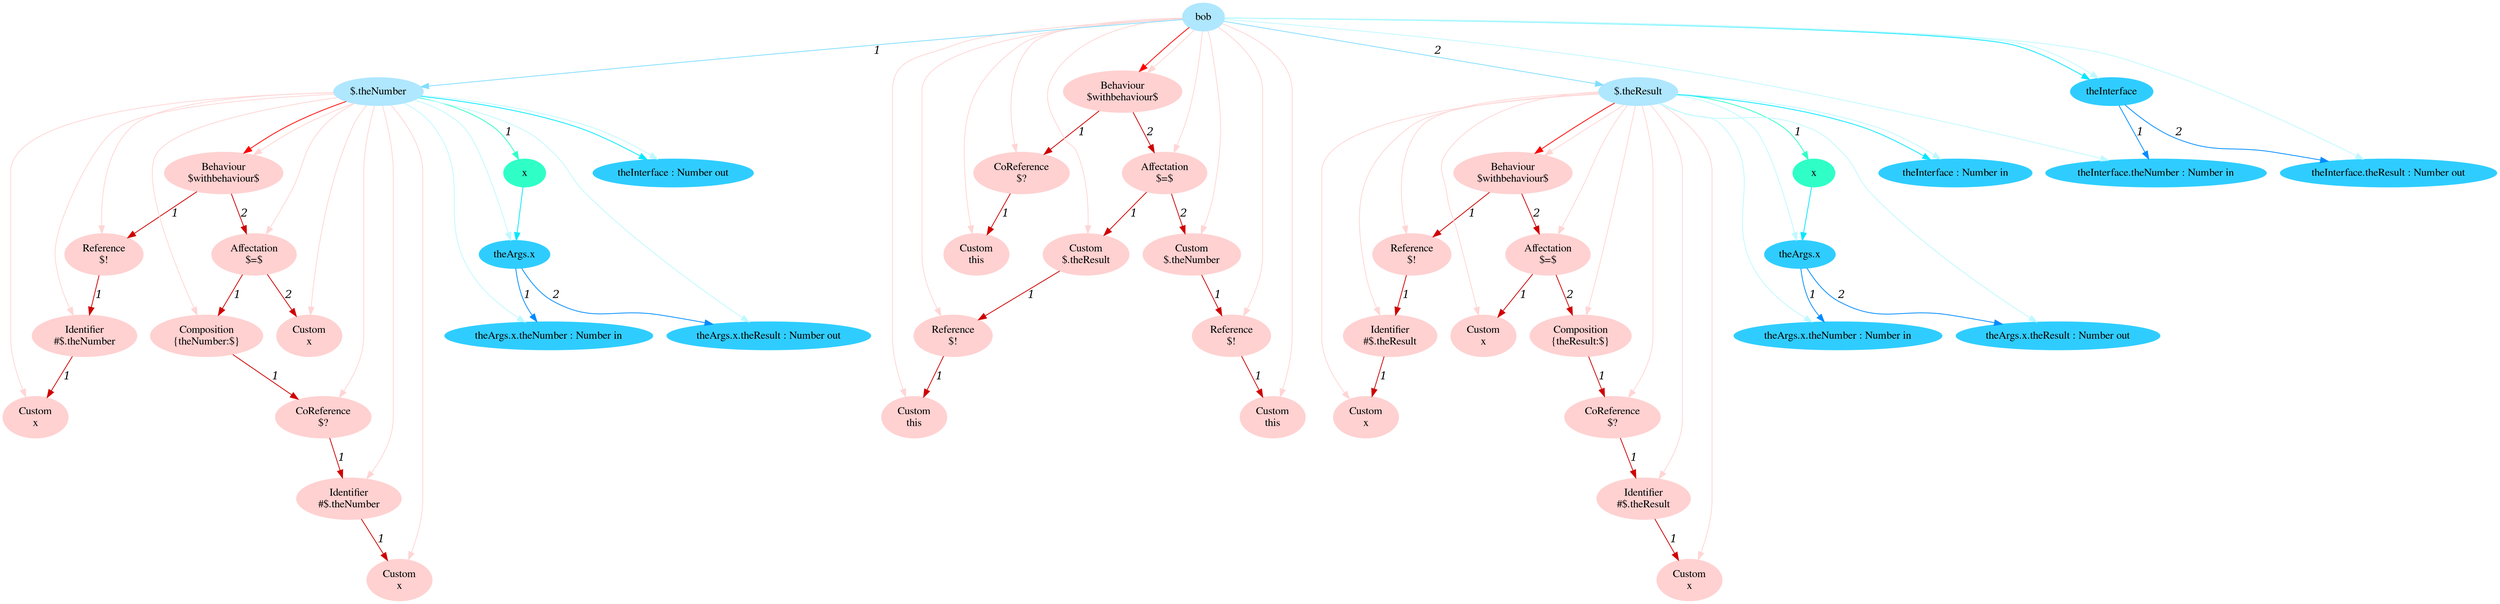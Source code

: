 digraph g{node_11604 [shape="ellipse", style="filled", color="#ffd1d1", fontname="Times", label="Behaviour
$withbehaviour$" ]
node_11606 [shape="ellipse", style="filled", color="#ffd1d1", fontname="Times", label="Reference
$!" ]
node_11608 [shape="ellipse", style="filled", color="#ffd1d1", fontname="Times", label="Identifier
#$.theNumber" ]
node_11610 [shape="ellipse", style="filled", color="#ffd1d1", fontname="Times", label="Custom
x" ]
node_11614 [shape="ellipse", style="filled", color="#ffd1d1", fontname="Times", label="Affectation
$=$" ]
node_11616 [shape="ellipse", style="filled", color="#ffd1d1", fontname="Times", label="Composition
{theNumber:$}" ]
node_11618 [shape="ellipse", style="filled", color="#ffd1d1", fontname="Times", label="CoReference
$?" ]
node_11620 [shape="ellipse", style="filled", color="#ffd1d1", fontname="Times", label="Identifier
#$.theNumber" ]
node_11622 [shape="ellipse", style="filled", color="#ffd1d1", fontname="Times", label="Custom
x" ]
node_11627 [shape="ellipse", style="filled", color="#ffd1d1", fontname="Times", label="Custom
x" ]
node_11649 [shape="ellipse", style="filled", color="#ffd1d1", fontname="Times", label="Behaviour
$withbehaviour$" ]
node_11651 [shape="ellipse", style="filled", color="#ffd1d1", fontname="Times", label="Reference
$!" ]
node_11653 [shape="ellipse", style="filled", color="#ffd1d1", fontname="Times", label="Identifier
#$.theResult" ]
node_11655 [shape="ellipse", style="filled", color="#ffd1d1", fontname="Times", label="Custom
x" ]
node_11659 [shape="ellipse", style="filled", color="#ffd1d1", fontname="Times", label="Affectation
$=$" ]
node_11661 [shape="ellipse", style="filled", color="#ffd1d1", fontname="Times", label="Custom
x" ]
node_11663 [shape="ellipse", style="filled", color="#ffd1d1", fontname="Times", label="Composition
{theResult:$}" ]
node_11665 [shape="ellipse", style="filled", color="#ffd1d1", fontname="Times", label="CoReference
$?" ]
node_11667 [shape="ellipse", style="filled", color="#ffd1d1", fontname="Times", label="Identifier
#$.theResult" ]
node_11669 [shape="ellipse", style="filled", color="#ffd1d1", fontname="Times", label="Custom
x" ]
node_11690 [shape="ellipse", style="filled", color="#ffd1d1", fontname="Times", label="Behaviour
$withbehaviour$" ]
node_11692 [shape="ellipse", style="filled", color="#ffd1d1", fontname="Times", label="CoReference
$?" ]
node_11694 [shape="ellipse", style="filled", color="#ffd1d1", fontname="Times", label="Custom
this" ]
node_11697 [shape="ellipse", style="filled", color="#ffd1d1", fontname="Times", label="Affectation
$=$" ]
node_11699 [shape="ellipse", style="filled", color="#ffd1d1", fontname="Times", label="Custom
$.theResult" ]
node_11701 [shape="ellipse", style="filled", color="#ffd1d1", fontname="Times", label="Reference
$!" ]
node_11703 [shape="ellipse", style="filled", color="#ffd1d1", fontname="Times", label="Custom
this" ]
node_11707 [shape="ellipse", style="filled", color="#ffd1d1", fontname="Times", label="Custom
$.theNumber" ]
node_11709 [shape="ellipse", style="filled", color="#ffd1d1", fontname="Times", label="Reference
$!" ]
node_11711 [shape="ellipse", style="filled", color="#ffd1d1", fontname="Times", label="Custom
this" ]
node_11588 [shape="ellipse", style="filled", color="#afe7ff", fontname="Times", label="bob" ]
node_11589 [shape="ellipse", style="filled", color="#afe7ff", fontname="Times", label="$.theNumber" ]
node_11634 [shape="ellipse", style="filled", color="#afe7ff", fontname="Times", label="$.theResult" ]
node_11590 [shape="ellipse", style="filled", color="#2fffc7", fontname="Times", label="x" ]
node_11635 [shape="ellipse", style="filled", color="#2fffc7", fontname="Times", label="x" ]
node_11591 [shape="ellipse", style="filled", color="#2fcdff", fontname="Times", label="theArgs.x" ]
node_11592 [shape="ellipse", style="filled", color="#2fcdff", fontname="Times", label="theArgs.x.theNumber : Number in" ]
node_11594 [shape="ellipse", style="filled", color="#2fcdff", fontname="Times", label="theArgs.x.theResult : Number out" ]
node_11601 [shape="ellipse", style="filled", color="#2fcdff", fontname="Times", label="theInterface : Number out" ]
node_11636 [shape="ellipse", style="filled", color="#2fcdff", fontname="Times", label="theArgs.x" ]
node_11637 [shape="ellipse", style="filled", color="#2fcdff", fontname="Times", label="theArgs.x.theNumber : Number in" ]
node_11639 [shape="ellipse", style="filled", color="#2fcdff", fontname="Times", label="theArgs.x.theResult : Number out" ]
node_11646 [shape="ellipse", style="filled", color="#2fcdff", fontname="Times", label="theInterface : Number in" ]
node_11681 [shape="ellipse", style="filled", color="#2fcdff", fontname="Times", label="theInterface" ]
node_11682 [shape="ellipse", style="filled", color="#2fcdff", fontname="Times", label="theInterface.theNumber : Number in" ]
node_11684 [shape="ellipse", style="filled", color="#2fcdff", fontname="Times", label="theInterface.theResult : Number out" ]
node_11608 -> node_11610 [dir=forward, arrowHead=normal, fontname="Times-Italic", arrowsize=1, color="#d00000", label="1",  headlabel="", taillabel="" ]
node_11606 -> node_11608 [dir=forward, arrowHead=normal, fontname="Times-Italic", arrowsize=1, color="#d00000", label="1",  headlabel="", taillabel="" ]
node_11620 -> node_11622 [dir=forward, arrowHead=normal, fontname="Times-Italic", arrowsize=1, color="#d00000", label="1",  headlabel="", taillabel="" ]
node_11618 -> node_11620 [dir=forward, arrowHead=normal, fontname="Times-Italic", arrowsize=1, color="#d00000", label="1",  headlabel="", taillabel="" ]
node_11616 -> node_11618 [dir=forward, arrowHead=normal, fontname="Times-Italic", arrowsize=1, color="#d00000", label="1",  headlabel="", taillabel="" ]
node_11614 -> node_11616 [dir=forward, arrowHead=normal, fontname="Times-Italic", arrowsize=1, color="#d00000", label="1",  headlabel="", taillabel="" ]
node_11614 -> node_11627 [dir=forward, arrowHead=normal, fontname="Times-Italic", arrowsize=1, color="#d00000", label="2",  headlabel="", taillabel="" ]
node_11604 -> node_11606 [dir=forward, arrowHead=normal, fontname="Times-Italic", arrowsize=1, color="#d00000", label="1",  headlabel="", taillabel="" ]
node_11604 -> node_11614 [dir=forward, arrowHead=normal, fontname="Times-Italic", arrowsize=1, color="#d00000", label="2",  headlabel="", taillabel="" ]
node_11653 -> node_11655 [dir=forward, arrowHead=normal, fontname="Times-Italic", arrowsize=1, color="#d00000", label="1",  headlabel="", taillabel="" ]
node_11651 -> node_11653 [dir=forward, arrowHead=normal, fontname="Times-Italic", arrowsize=1, color="#d00000", label="1",  headlabel="", taillabel="" ]
node_11667 -> node_11669 [dir=forward, arrowHead=normal, fontname="Times-Italic", arrowsize=1, color="#d00000", label="1",  headlabel="", taillabel="" ]
node_11665 -> node_11667 [dir=forward, arrowHead=normal, fontname="Times-Italic", arrowsize=1, color="#d00000", label="1",  headlabel="", taillabel="" ]
node_11663 -> node_11665 [dir=forward, arrowHead=normal, fontname="Times-Italic", arrowsize=1, color="#d00000", label="1",  headlabel="", taillabel="" ]
node_11659 -> node_11661 [dir=forward, arrowHead=normal, fontname="Times-Italic", arrowsize=1, color="#d00000", label="1",  headlabel="", taillabel="" ]
node_11659 -> node_11663 [dir=forward, arrowHead=normal, fontname="Times-Italic", arrowsize=1, color="#d00000", label="2",  headlabel="", taillabel="" ]
node_11649 -> node_11651 [dir=forward, arrowHead=normal, fontname="Times-Italic", arrowsize=1, color="#d00000", label="1",  headlabel="", taillabel="" ]
node_11649 -> node_11659 [dir=forward, arrowHead=normal, fontname="Times-Italic", arrowsize=1, color="#d00000", label="2",  headlabel="", taillabel="" ]
node_11692 -> node_11694 [dir=forward, arrowHead=normal, fontname="Times-Italic", arrowsize=1, color="#d00000", label="1",  headlabel="", taillabel="" ]
node_11701 -> node_11703 [dir=forward, arrowHead=normal, fontname="Times-Italic", arrowsize=1, color="#d00000", label="1",  headlabel="", taillabel="" ]
node_11699 -> node_11701 [dir=forward, arrowHead=normal, fontname="Times-Italic", arrowsize=1, color="#d00000", label="1",  headlabel="", taillabel="" ]
node_11709 -> node_11711 [dir=forward, arrowHead=normal, fontname="Times-Italic", arrowsize=1, color="#d00000", label="1",  headlabel="", taillabel="" ]
node_11707 -> node_11709 [dir=forward, arrowHead=normal, fontname="Times-Italic", arrowsize=1, color="#d00000", label="1",  headlabel="", taillabel="" ]
node_11697 -> node_11699 [dir=forward, arrowHead=normal, fontname="Times-Italic", arrowsize=1, color="#d00000", label="1",  headlabel="", taillabel="" ]
node_11697 -> node_11707 [dir=forward, arrowHead=normal, fontname="Times-Italic", arrowsize=1, color="#d00000", label="2",  headlabel="", taillabel="" ]
node_11690 -> node_11692 [dir=forward, arrowHead=normal, fontname="Times-Italic", arrowsize=1, color="#d00000", label="1",  headlabel="", taillabel="" ]
node_11690 -> node_11697 [dir=forward, arrowHead=normal, fontname="Times-Italic", arrowsize=1, color="#d00000", label="2",  headlabel="", taillabel="" ]
node_11589 -> node_11604 [dir=forward, arrowHead=normal, fontname="Times-Italic", arrowsize=1, color="#ff0000", label="",  headlabel="", taillabel="" ]
node_11634 -> node_11649 [dir=forward, arrowHead=normal, fontname="Times-Italic", arrowsize=1, color="#ff0000", label="",  headlabel="", taillabel="" ]
node_11588 -> node_11690 [dir=forward, arrowHead=normal, fontname="Times-Italic", arrowsize=1, color="#ff0000", label="",  headlabel="", taillabel="" ]
node_11589 -> node_11604 [dir=forward, arrowHead=normal, fontname="Times-Italic", arrowsize=1, color="#ffd5d5", label="",  headlabel="", taillabel="" ]
node_11589 -> node_11606 [dir=forward, arrowHead=normal, fontname="Times-Italic", arrowsize=1, color="#ffd5d5", label="",  headlabel="", taillabel="" ]
node_11589 -> node_11608 [dir=forward, arrowHead=normal, fontname="Times-Italic", arrowsize=1, color="#ffd5d5", label="",  headlabel="", taillabel="" ]
node_11589 -> node_11610 [dir=forward, arrowHead=normal, fontname="Times-Italic", arrowsize=1, color="#ffd5d5", label="",  headlabel="", taillabel="" ]
node_11589 -> node_11614 [dir=forward, arrowHead=normal, fontname="Times-Italic", arrowsize=1, color="#ffd5d5", label="",  headlabel="", taillabel="" ]
node_11589 -> node_11616 [dir=forward, arrowHead=normal, fontname="Times-Italic", arrowsize=1, color="#ffd5d5", label="",  headlabel="", taillabel="" ]
node_11589 -> node_11618 [dir=forward, arrowHead=normal, fontname="Times-Italic", arrowsize=1, color="#ffd5d5", label="",  headlabel="", taillabel="" ]
node_11589 -> node_11620 [dir=forward, arrowHead=normal, fontname="Times-Italic", arrowsize=1, color="#ffd5d5", label="",  headlabel="", taillabel="" ]
node_11589 -> node_11622 [dir=forward, arrowHead=normal, fontname="Times-Italic", arrowsize=1, color="#ffd5d5", label="",  headlabel="", taillabel="" ]
node_11589 -> node_11627 [dir=forward, arrowHead=normal, fontname="Times-Italic", arrowsize=1, color="#ffd5d5", label="",  headlabel="", taillabel="" ]
node_11634 -> node_11649 [dir=forward, arrowHead=normal, fontname="Times-Italic", arrowsize=1, color="#ffd5d5", label="",  headlabel="", taillabel="" ]
node_11634 -> node_11651 [dir=forward, arrowHead=normal, fontname="Times-Italic", arrowsize=1, color="#ffd5d5", label="",  headlabel="", taillabel="" ]
node_11634 -> node_11653 [dir=forward, arrowHead=normal, fontname="Times-Italic", arrowsize=1, color="#ffd5d5", label="",  headlabel="", taillabel="" ]
node_11634 -> node_11655 [dir=forward, arrowHead=normal, fontname="Times-Italic", arrowsize=1, color="#ffd5d5", label="",  headlabel="", taillabel="" ]
node_11634 -> node_11659 [dir=forward, arrowHead=normal, fontname="Times-Italic", arrowsize=1, color="#ffd5d5", label="",  headlabel="", taillabel="" ]
node_11634 -> node_11661 [dir=forward, arrowHead=normal, fontname="Times-Italic", arrowsize=1, color="#ffd5d5", label="",  headlabel="", taillabel="" ]
node_11634 -> node_11663 [dir=forward, arrowHead=normal, fontname="Times-Italic", arrowsize=1, color="#ffd5d5", label="",  headlabel="", taillabel="" ]
node_11634 -> node_11665 [dir=forward, arrowHead=normal, fontname="Times-Italic", arrowsize=1, color="#ffd5d5", label="",  headlabel="", taillabel="" ]
node_11634 -> node_11667 [dir=forward, arrowHead=normal, fontname="Times-Italic", arrowsize=1, color="#ffd5d5", label="",  headlabel="", taillabel="" ]
node_11634 -> node_11669 [dir=forward, arrowHead=normal, fontname="Times-Italic", arrowsize=1, color="#ffd5d5", label="",  headlabel="", taillabel="" ]
node_11588 -> node_11690 [dir=forward, arrowHead=normal, fontname="Times-Italic", arrowsize=1, color="#ffd5d5", label="",  headlabel="", taillabel="" ]
node_11588 -> node_11692 [dir=forward, arrowHead=normal, fontname="Times-Italic", arrowsize=1, color="#ffd5d5", label="",  headlabel="", taillabel="" ]
node_11588 -> node_11694 [dir=forward, arrowHead=normal, fontname="Times-Italic", arrowsize=1, color="#ffd5d5", label="",  headlabel="", taillabel="" ]
node_11588 -> node_11697 [dir=forward, arrowHead=normal, fontname="Times-Italic", arrowsize=1, color="#ffd5d5", label="",  headlabel="", taillabel="" ]
node_11588 -> node_11699 [dir=forward, arrowHead=normal, fontname="Times-Italic", arrowsize=1, color="#ffd5d5", label="",  headlabel="", taillabel="" ]
node_11588 -> node_11701 [dir=forward, arrowHead=normal, fontname="Times-Italic", arrowsize=1, color="#ffd5d5", label="",  headlabel="", taillabel="" ]
node_11588 -> node_11703 [dir=forward, arrowHead=normal, fontname="Times-Italic", arrowsize=1, color="#ffd5d5", label="",  headlabel="", taillabel="" ]
node_11588 -> node_11707 [dir=forward, arrowHead=normal, fontname="Times-Italic", arrowsize=1, color="#ffd5d5", label="",  headlabel="", taillabel="" ]
node_11588 -> node_11709 [dir=forward, arrowHead=normal, fontname="Times-Italic", arrowsize=1, color="#ffd5d5", label="",  headlabel="", taillabel="" ]
node_11588 -> node_11711 [dir=forward, arrowHead=normal, fontname="Times-Italic", arrowsize=1, color="#ffd5d5", label="",  headlabel="", taillabel="" ]
node_11589 -> node_11590 [dir=forward, arrowHead=normal, fontname="Times-Italic", arrowsize=1, color="#2fffc7", label="1",  headlabel="", taillabel="" ]
node_11634 -> node_11635 [dir=forward, arrowHead=normal, fontname="Times-Italic", arrowsize=1, color="#2fffc7", label="1",  headlabel="", taillabel="" ]
node_11590 -> node_11591 [dir=forward, arrowHead=normal, fontname="Times-Italic", arrowsize=1, color="#00e8ff", label="",  headlabel="", taillabel="" ]
node_11635 -> node_11636 [dir=forward, arrowHead=normal, fontname="Times-Italic", arrowsize=1, color="#00e8ff", label="",  headlabel="", taillabel="" ]
node_11589 -> node_11601 [dir=forward, arrowHead=normal, fontname="Times-Italic", arrowsize=1, color="#00e8ff", label="",  headlabel="", taillabel="" ]
node_11634 -> node_11646 [dir=forward, arrowHead=normal, fontname="Times-Italic", arrowsize=1, color="#00e8ff", label="",  headlabel="", taillabel="" ]
node_11588 -> node_11681 [dir=forward, arrowHead=normal, fontname="Times-Italic", arrowsize=1, color="#00e8ff", label="",  headlabel="", taillabel="" ]
node_11589 -> node_11592 [dir=forward, arrowHead=normal, fontname="Times-Italic", arrowsize=1, color="#bef9ff", label="",  headlabel="", taillabel="" ]
node_11589 -> node_11594 [dir=forward, arrowHead=normal, fontname="Times-Italic", arrowsize=1, color="#bef9ff", label="",  headlabel="", taillabel="" ]
node_11589 -> node_11591 [dir=forward, arrowHead=normal, fontname="Times-Italic", arrowsize=1, color="#bef9ff", label="",  headlabel="", taillabel="" ]
node_11589 -> node_11601 [dir=forward, arrowHead=normal, fontname="Times-Italic", arrowsize=1, color="#bef9ff", label="",  headlabel="", taillabel="" ]
node_11634 -> node_11637 [dir=forward, arrowHead=normal, fontname="Times-Italic", arrowsize=1, color="#bef9ff", label="",  headlabel="", taillabel="" ]
node_11634 -> node_11639 [dir=forward, arrowHead=normal, fontname="Times-Italic", arrowsize=1, color="#bef9ff", label="",  headlabel="", taillabel="" ]
node_11634 -> node_11636 [dir=forward, arrowHead=normal, fontname="Times-Italic", arrowsize=1, color="#bef9ff", label="",  headlabel="", taillabel="" ]
node_11634 -> node_11646 [dir=forward, arrowHead=normal, fontname="Times-Italic", arrowsize=1, color="#bef9ff", label="",  headlabel="", taillabel="" ]
node_11588 -> node_11682 [dir=forward, arrowHead=normal, fontname="Times-Italic", arrowsize=1, color="#bef9ff", label="",  headlabel="", taillabel="" ]
node_11588 -> node_11684 [dir=forward, arrowHead=normal, fontname="Times-Italic", arrowsize=1, color="#bef9ff", label="",  headlabel="", taillabel="" ]
node_11588 -> node_11681 [dir=forward, arrowHead=normal, fontname="Times-Italic", arrowsize=1, color="#bef9ff", label="",  headlabel="", taillabel="" ]
node_11591 -> node_11592 [dir=forward, arrowHead=normal, fontname="Times-Italic", arrowsize=1, color="#008cff", label="1",  headlabel="", taillabel="" ]
node_11591 -> node_11594 [dir=forward, arrowHead=normal, fontname="Times-Italic", arrowsize=1, color="#008cff", label="2",  headlabel="", taillabel="" ]
node_11636 -> node_11637 [dir=forward, arrowHead=normal, fontname="Times-Italic", arrowsize=1, color="#008cff", label="1",  headlabel="", taillabel="" ]
node_11636 -> node_11639 [dir=forward, arrowHead=normal, fontname="Times-Italic", arrowsize=1, color="#008cff", label="2",  headlabel="", taillabel="" ]
node_11681 -> node_11682 [dir=forward, arrowHead=normal, fontname="Times-Italic", arrowsize=1, color="#008cff", label="1",  headlabel="", taillabel="" ]
node_11681 -> node_11684 [dir=forward, arrowHead=normal, fontname="Times-Italic", arrowsize=1, color="#008cff", label="2",  headlabel="", taillabel="" ]
node_11588 -> node_11589 [dir=forward, arrowHead=normal, fontname="Times-Italic", arrowsize=1, color="#81ddff", label="1",  headlabel="", taillabel="" ]
node_11588 -> node_11634 [dir=forward, arrowHead=normal, fontname="Times-Italic", arrowsize=1, color="#81ddff", label="2",  headlabel="", taillabel="" ]
}